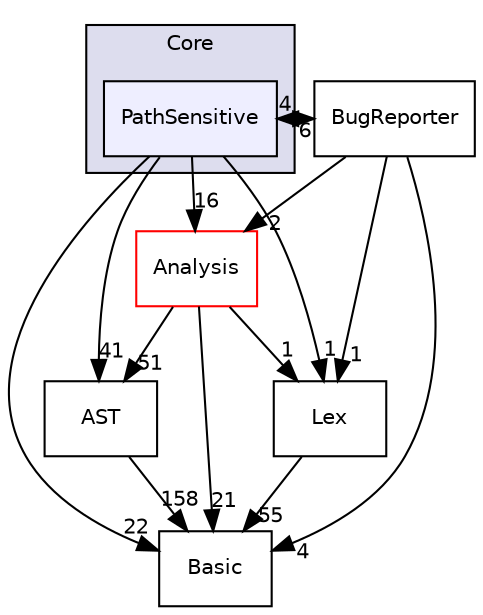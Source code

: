 digraph "include/clang/StaticAnalyzer/Core/PathSensitive" {
  bgcolor=transparent;
  compound=true
  node [ fontsize="10", fontname="Helvetica"];
  edge [ labelfontsize="10", labelfontname="Helvetica"];
  subgraph clusterdir_adae70df7cbf294349926297fc786666 {
    graph [ bgcolor="#ddddee", pencolor="black", label="Core" fontname="Helvetica", fontsize="10", URL="dir_adae70df7cbf294349926297fc786666.html"]
  dir_4d19a92590bf79e3c34beb4ea40f8db7 [shape=box, label="PathSensitive", style="filled", fillcolor="#eeeeff", pencolor="black", URL="dir_4d19a92590bf79e3c34beb4ea40f8db7.html"];
  }
  dir_6024dad6eb738b6c5ec170cdb0ebf79d [shape=box label="Analysis" color="red" URL="dir_6024dad6eb738b6c5ec170cdb0ebf79d.html"];
  dir_b7f1fb8e22c16abc1bb9b644ee717a58 [shape=box label="AST" URL="dir_b7f1fb8e22c16abc1bb9b644ee717a58.html"];
  dir_c6b4829c54f628c258adbc23c2e0155b [shape=box label="BugReporter" URL="dir_c6b4829c54f628c258adbc23c2e0155b.html"];
  dir_a004adf44f176e430fc6c2b869b0fb57 [shape=box label="Basic" URL="dir_a004adf44f176e430fc6c2b869b0fb57.html"];
  dir_75e2a3c204180452df3eef4502f5497d [shape=box label="Lex" URL="dir_75e2a3c204180452df3eef4502f5497d.html"];
  dir_6024dad6eb738b6c5ec170cdb0ebf79d->dir_b7f1fb8e22c16abc1bb9b644ee717a58 [headlabel="51", labeldistance=1.5 headhref="dir_000004_000013.html"];
  dir_6024dad6eb738b6c5ec170cdb0ebf79d->dir_a004adf44f176e430fc6c2b869b0fb57 [headlabel="21", labeldistance=1.5 headhref="dir_000004_000014.html"];
  dir_6024dad6eb738b6c5ec170cdb0ebf79d->dir_75e2a3c204180452df3eef4502f5497d [headlabel="1", labeldistance=1.5 headhref="dir_000004_000090.html"];
  dir_b7f1fb8e22c16abc1bb9b644ee717a58->dir_a004adf44f176e430fc6c2b869b0fb57 [headlabel="158", labeldistance=1.5 headhref="dir_000013_000014.html"];
  dir_c6b4829c54f628c258adbc23c2e0155b->dir_6024dad6eb738b6c5ec170cdb0ebf79d [headlabel="2", labeldistance=1.5 headhref="dir_000094_000004.html"];
  dir_c6b4829c54f628c258adbc23c2e0155b->dir_a004adf44f176e430fc6c2b869b0fb57 [headlabel="4", labeldistance=1.5 headhref="dir_000094_000014.html"];
  dir_c6b4829c54f628c258adbc23c2e0155b->dir_4d19a92590bf79e3c34beb4ea40f8db7 [headlabel="6", labeldistance=1.5 headhref="dir_000094_000095.html"];
  dir_c6b4829c54f628c258adbc23c2e0155b->dir_75e2a3c204180452df3eef4502f5497d [headlabel="1", labeldistance=1.5 headhref="dir_000094_000090.html"];
  dir_4d19a92590bf79e3c34beb4ea40f8db7->dir_6024dad6eb738b6c5ec170cdb0ebf79d [headlabel="16", labeldistance=1.5 headhref="dir_000095_000004.html"];
  dir_4d19a92590bf79e3c34beb4ea40f8db7->dir_b7f1fb8e22c16abc1bb9b644ee717a58 [headlabel="41", labeldistance=1.5 headhref="dir_000095_000013.html"];
  dir_4d19a92590bf79e3c34beb4ea40f8db7->dir_c6b4829c54f628c258adbc23c2e0155b [headlabel="4", labeldistance=1.5 headhref="dir_000095_000094.html"];
  dir_4d19a92590bf79e3c34beb4ea40f8db7->dir_a004adf44f176e430fc6c2b869b0fb57 [headlabel="22", labeldistance=1.5 headhref="dir_000095_000014.html"];
  dir_4d19a92590bf79e3c34beb4ea40f8db7->dir_75e2a3c204180452df3eef4502f5497d [headlabel="1", labeldistance=1.5 headhref="dir_000095_000090.html"];
  dir_75e2a3c204180452df3eef4502f5497d->dir_a004adf44f176e430fc6c2b869b0fb57 [headlabel="55", labeldistance=1.5 headhref="dir_000090_000014.html"];
}
